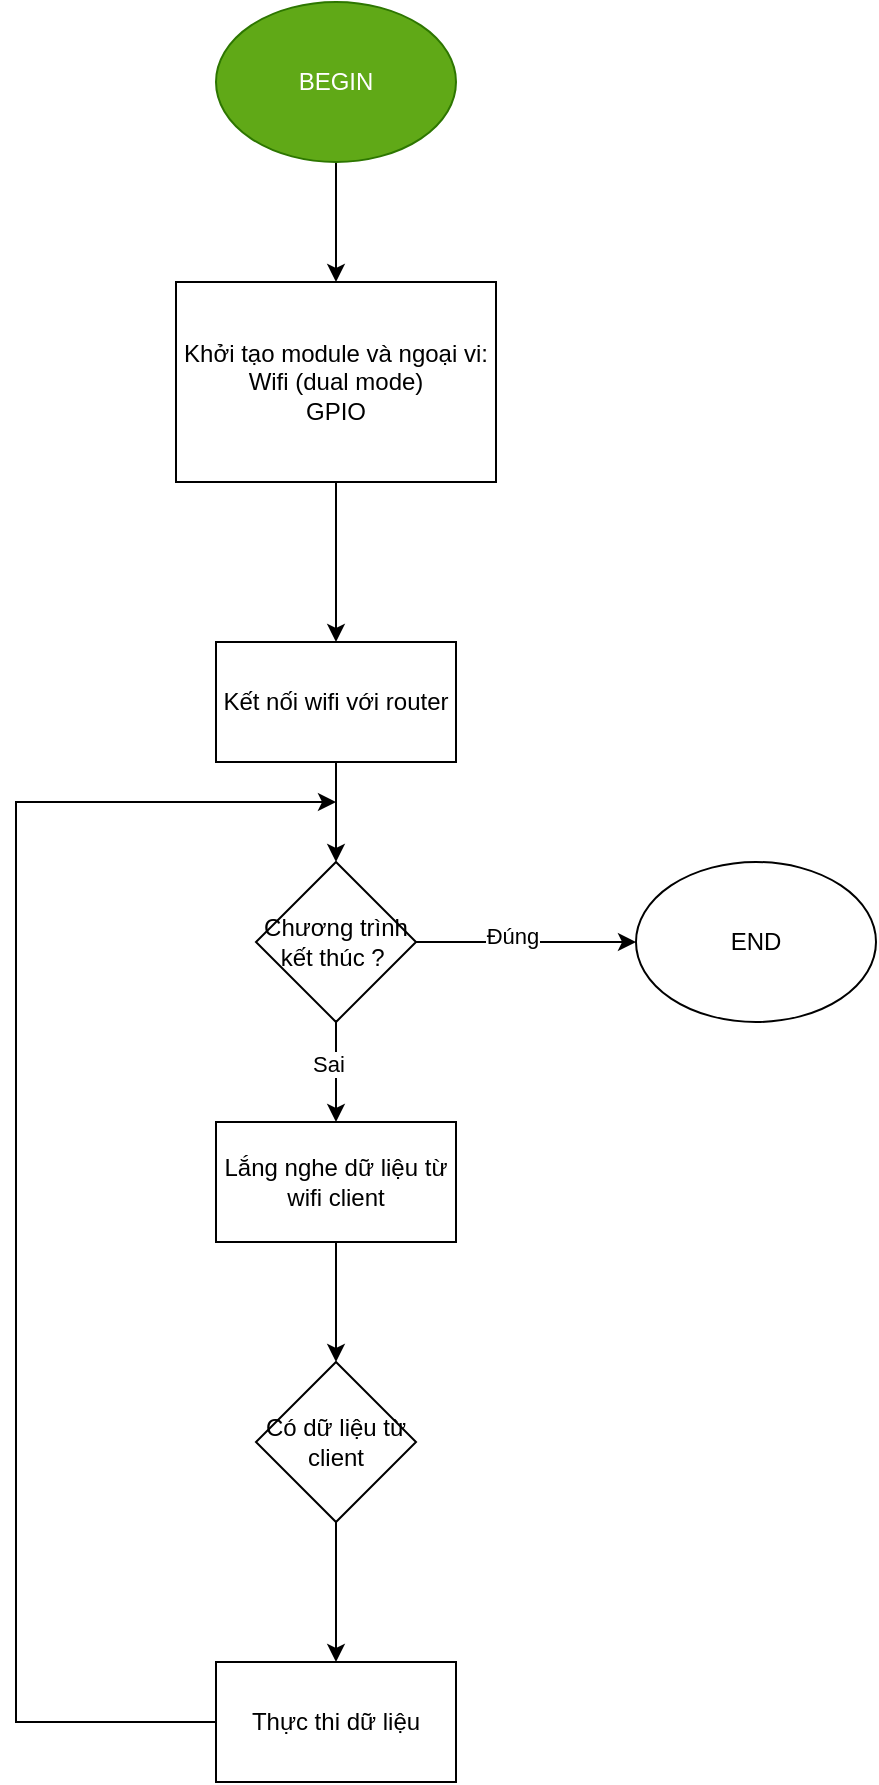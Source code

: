 <mxfile version="22.1.21" type="device">
  <diagram id="C5RBs43oDa-KdzZeNtuy" name="Page-1">
    <mxGraphModel dx="1050" dy="629" grid="1" gridSize="10" guides="1" tooltips="1" connect="1" arrows="1" fold="1" page="1" pageScale="1" pageWidth="827" pageHeight="1169" math="0" shadow="0">
      <root>
        <mxCell id="WIyWlLk6GJQsqaUBKTNV-0" />
        <mxCell id="WIyWlLk6GJQsqaUBKTNV-1" parent="WIyWlLk6GJQsqaUBKTNV-0" />
        <mxCell id="jF1OUKV5G7TDA0UQZqW0-9" style="edgeStyle=orthogonalEdgeStyle;rounded=0;orthogonalLoop=1;jettySize=auto;html=1;exitX=0.5;exitY=1;exitDx=0;exitDy=0;entryX=0.5;entryY=0;entryDx=0;entryDy=0;" edge="1" parent="WIyWlLk6GJQsqaUBKTNV-1" source="jF1OUKV5G7TDA0UQZqW0-0" target="jF1OUKV5G7TDA0UQZqW0-1">
          <mxGeometry relative="1" as="geometry" />
        </mxCell>
        <mxCell id="jF1OUKV5G7TDA0UQZqW0-0" value="BEGIN" style="ellipse;whiteSpace=wrap;html=1;fillColor=#60a917;fontColor=#ffffff;strokeColor=#2D7600;" vertex="1" parent="WIyWlLk6GJQsqaUBKTNV-1">
          <mxGeometry x="290" y="40" width="120" height="80" as="geometry" />
        </mxCell>
        <mxCell id="jF1OUKV5G7TDA0UQZqW0-10" style="edgeStyle=orthogonalEdgeStyle;rounded=0;orthogonalLoop=1;jettySize=auto;html=1;exitX=0.5;exitY=1;exitDx=0;exitDy=0;entryX=0.5;entryY=0;entryDx=0;entryDy=0;" edge="1" parent="WIyWlLk6GJQsqaUBKTNV-1" source="jF1OUKV5G7TDA0UQZqW0-1" target="jF1OUKV5G7TDA0UQZqW0-2">
          <mxGeometry relative="1" as="geometry" />
        </mxCell>
        <mxCell id="jF1OUKV5G7TDA0UQZqW0-1" value="Khởi tạo module và ngoại vi:&lt;br&gt;Wifi (dual mode)&lt;br&gt;GPIO" style="rounded=0;whiteSpace=wrap;html=1;" vertex="1" parent="WIyWlLk6GJQsqaUBKTNV-1">
          <mxGeometry x="270" y="180" width="160" height="100" as="geometry" />
        </mxCell>
        <mxCell id="jF1OUKV5G7TDA0UQZqW0-11" style="edgeStyle=orthogonalEdgeStyle;rounded=0;orthogonalLoop=1;jettySize=auto;html=1;exitX=0.5;exitY=1;exitDx=0;exitDy=0;entryX=0.5;entryY=0;entryDx=0;entryDy=0;" edge="1" parent="WIyWlLk6GJQsqaUBKTNV-1" source="jF1OUKV5G7TDA0UQZqW0-2" target="jF1OUKV5G7TDA0UQZqW0-4">
          <mxGeometry relative="1" as="geometry" />
        </mxCell>
        <mxCell id="jF1OUKV5G7TDA0UQZqW0-2" value="Kết nối wifi với router" style="rounded=0;whiteSpace=wrap;html=1;" vertex="1" parent="WIyWlLk6GJQsqaUBKTNV-1">
          <mxGeometry x="290" y="360" width="120" height="60" as="geometry" />
        </mxCell>
        <mxCell id="jF1OUKV5G7TDA0UQZqW0-12" style="edgeStyle=orthogonalEdgeStyle;rounded=0;orthogonalLoop=1;jettySize=auto;html=1;exitX=0.5;exitY=1;exitDx=0;exitDy=0;entryX=0.5;entryY=0;entryDx=0;entryDy=0;" edge="1" parent="WIyWlLk6GJQsqaUBKTNV-1" source="jF1OUKV5G7TDA0UQZqW0-4" target="jF1OUKV5G7TDA0UQZqW0-6">
          <mxGeometry relative="1" as="geometry" />
        </mxCell>
        <mxCell id="jF1OUKV5G7TDA0UQZqW0-19" value="Sai" style="edgeLabel;html=1;align=center;verticalAlign=middle;resizable=0;points=[];" vertex="1" connectable="0" parent="jF1OUKV5G7TDA0UQZqW0-12">
          <mxGeometry x="-0.16" y="-4" relative="1" as="geometry">
            <mxPoint as="offset" />
          </mxGeometry>
        </mxCell>
        <mxCell id="jF1OUKV5G7TDA0UQZqW0-14" style="edgeStyle=orthogonalEdgeStyle;rounded=0;orthogonalLoop=1;jettySize=auto;html=1;exitX=1;exitY=0.5;exitDx=0;exitDy=0;entryX=0;entryY=0.5;entryDx=0;entryDy=0;" edge="1" parent="WIyWlLk6GJQsqaUBKTNV-1" source="jF1OUKV5G7TDA0UQZqW0-4" target="jF1OUKV5G7TDA0UQZqW0-5">
          <mxGeometry relative="1" as="geometry" />
        </mxCell>
        <mxCell id="jF1OUKV5G7TDA0UQZqW0-18" value="Đúng" style="edgeLabel;html=1;align=center;verticalAlign=middle;resizable=0;points=[];" vertex="1" connectable="0" parent="jF1OUKV5G7TDA0UQZqW0-14">
          <mxGeometry x="-0.127" y="3" relative="1" as="geometry">
            <mxPoint as="offset" />
          </mxGeometry>
        </mxCell>
        <mxCell id="jF1OUKV5G7TDA0UQZqW0-4" value="Chương trình kết thúc ?&amp;nbsp;" style="rhombus;whiteSpace=wrap;html=1;" vertex="1" parent="WIyWlLk6GJQsqaUBKTNV-1">
          <mxGeometry x="310" y="470" width="80" height="80" as="geometry" />
        </mxCell>
        <mxCell id="jF1OUKV5G7TDA0UQZqW0-5" value="END" style="ellipse;whiteSpace=wrap;html=1;" vertex="1" parent="WIyWlLk6GJQsqaUBKTNV-1">
          <mxGeometry x="500" y="470" width="120" height="80" as="geometry" />
        </mxCell>
        <mxCell id="jF1OUKV5G7TDA0UQZqW0-13" style="edgeStyle=orthogonalEdgeStyle;rounded=0;orthogonalLoop=1;jettySize=auto;html=1;exitX=0.5;exitY=1;exitDx=0;exitDy=0;entryX=0.5;entryY=0;entryDx=0;entryDy=0;" edge="1" parent="WIyWlLk6GJQsqaUBKTNV-1" source="jF1OUKV5G7TDA0UQZqW0-6" target="jF1OUKV5G7TDA0UQZqW0-7">
          <mxGeometry relative="1" as="geometry" />
        </mxCell>
        <mxCell id="jF1OUKV5G7TDA0UQZqW0-6" value="Lắng nghe dữ liệu từ wifi client" style="rounded=0;whiteSpace=wrap;html=1;" vertex="1" parent="WIyWlLk6GJQsqaUBKTNV-1">
          <mxGeometry x="290" y="600" width="120" height="60" as="geometry" />
        </mxCell>
        <mxCell id="jF1OUKV5G7TDA0UQZqW0-15" style="edgeStyle=orthogonalEdgeStyle;rounded=0;orthogonalLoop=1;jettySize=auto;html=1;exitX=0.5;exitY=1;exitDx=0;exitDy=0;entryX=0.5;entryY=0;entryDx=0;entryDy=0;" edge="1" parent="WIyWlLk6GJQsqaUBKTNV-1" source="jF1OUKV5G7TDA0UQZqW0-7" target="jF1OUKV5G7TDA0UQZqW0-8">
          <mxGeometry relative="1" as="geometry" />
        </mxCell>
        <mxCell id="jF1OUKV5G7TDA0UQZqW0-7" value="Có dữ liệu từ client" style="rhombus;whiteSpace=wrap;html=1;" vertex="1" parent="WIyWlLk6GJQsqaUBKTNV-1">
          <mxGeometry x="310" y="720" width="80" height="80" as="geometry" />
        </mxCell>
        <mxCell id="jF1OUKV5G7TDA0UQZqW0-17" style="edgeStyle=orthogonalEdgeStyle;rounded=0;orthogonalLoop=1;jettySize=auto;html=1;exitX=0;exitY=0.5;exitDx=0;exitDy=0;" edge="1" parent="WIyWlLk6GJQsqaUBKTNV-1" source="jF1OUKV5G7TDA0UQZqW0-8">
          <mxGeometry relative="1" as="geometry">
            <mxPoint x="350" y="440" as="targetPoint" />
            <Array as="points">
              <mxPoint x="190" y="900" />
              <mxPoint x="190" y="440" />
              <mxPoint x="350" y="440" />
            </Array>
          </mxGeometry>
        </mxCell>
        <mxCell id="jF1OUKV5G7TDA0UQZqW0-8" value="Thực thi dữ liệu" style="rounded=0;whiteSpace=wrap;html=1;" vertex="1" parent="WIyWlLk6GJQsqaUBKTNV-1">
          <mxGeometry x="290" y="870" width="120" height="60" as="geometry" />
        </mxCell>
      </root>
    </mxGraphModel>
  </diagram>
</mxfile>
